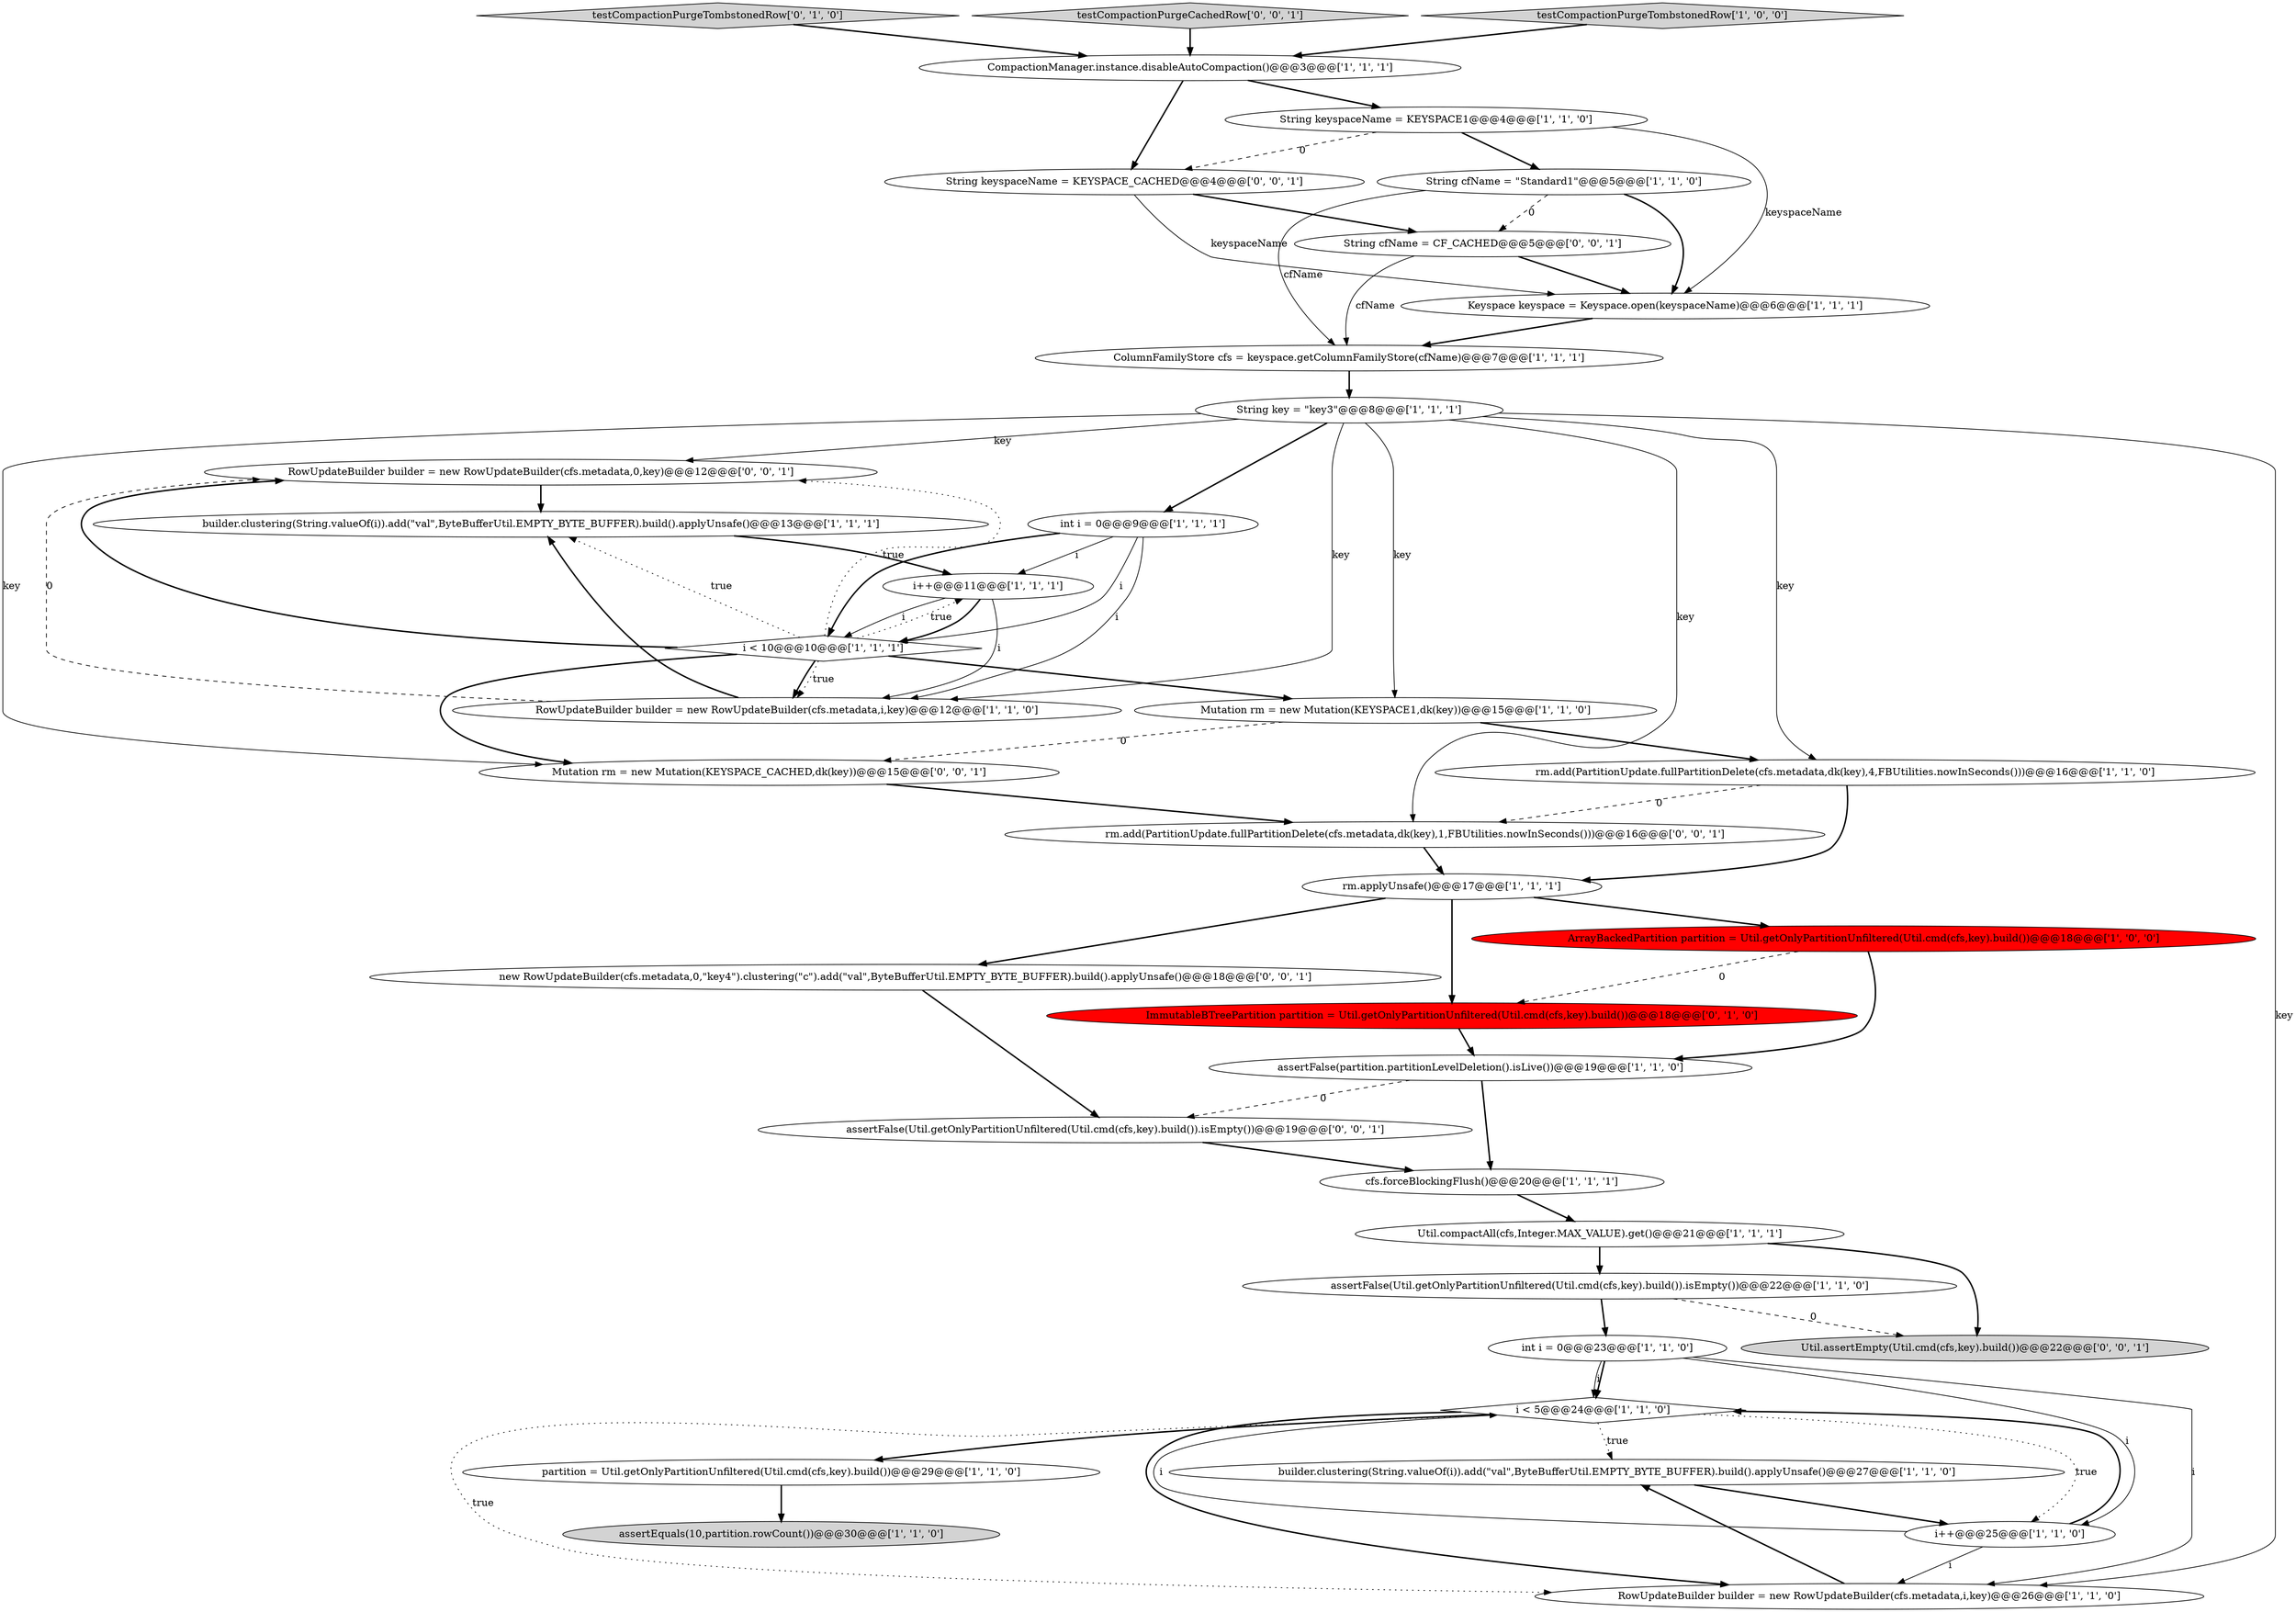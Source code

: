 digraph {
3 [style = filled, label = "rm.add(PartitionUpdate.fullPartitionDelete(cfs.metadata,dk(key),4,FBUtilities.nowInSeconds()))@@@16@@@['1', '1', '0']", fillcolor = white, shape = ellipse image = "AAA0AAABBB1BBB"];
10 [style = filled, label = "i < 10@@@10@@@['1', '1', '1']", fillcolor = white, shape = diamond image = "AAA0AAABBB1BBB"];
33 [style = filled, label = "Util.assertEmpty(Util.cmd(cfs,key).build())@@@22@@@['0', '0', '1']", fillcolor = lightgray, shape = ellipse image = "AAA0AAABBB3BBB"];
24 [style = filled, label = "Util.compactAll(cfs,Integer.MAX_VALUE).get()@@@21@@@['1', '1', '1']", fillcolor = white, shape = ellipse image = "AAA0AAABBB1BBB"];
32 [style = filled, label = "assertFalse(Util.getOnlyPartitionUnfiltered(Util.cmd(cfs,key).build()).isEmpty())@@@19@@@['0', '0', '1']", fillcolor = white, shape = ellipse image = "AAA0AAABBB3BBB"];
35 [style = filled, label = "RowUpdateBuilder builder = new RowUpdateBuilder(cfs.metadata,0,key)@@@12@@@['0', '0', '1']", fillcolor = white, shape = ellipse image = "AAA0AAABBB3BBB"];
21 [style = filled, label = "partition = Util.getOnlyPartitionUnfiltered(Util.cmd(cfs,key).build())@@@29@@@['1', '1', '0']", fillcolor = white, shape = ellipse image = "AAA0AAABBB1BBB"];
0 [style = filled, label = "Mutation rm = new Mutation(KEYSPACE1,dk(key))@@@15@@@['1', '1', '0']", fillcolor = white, shape = ellipse image = "AAA0AAABBB1BBB"];
14 [style = filled, label = "rm.applyUnsafe()@@@17@@@['1', '1', '1']", fillcolor = white, shape = ellipse image = "AAA0AAABBB1BBB"];
1 [style = filled, label = "int i = 0@@@9@@@['1', '1', '1']", fillcolor = white, shape = ellipse image = "AAA0AAABBB1BBB"];
27 [style = filled, label = "testCompactionPurgeTombstonedRow['0', '1', '0']", fillcolor = lightgray, shape = diamond image = "AAA0AAABBB2BBB"];
17 [style = filled, label = "String cfName = \"Standard1\"@@@5@@@['1', '1', '0']", fillcolor = white, shape = ellipse image = "AAA0AAABBB1BBB"];
23 [style = filled, label = "assertEquals(10,partition.rowCount())@@@30@@@['1', '1', '0']", fillcolor = lightgray, shape = ellipse image = "AAA0AAABBB1BBB"];
37 [style = filled, label = "String cfName = CF_CACHED@@@5@@@['0', '0', '1']", fillcolor = white, shape = ellipse image = "AAA0AAABBB3BBB"];
28 [style = filled, label = "ImmutableBTreePartition partition = Util.getOnlyPartitionUnfiltered(Util.cmd(cfs,key).build())@@@18@@@['0', '1', '0']", fillcolor = red, shape = ellipse image = "AAA1AAABBB2BBB"];
16 [style = filled, label = "String key = \"key3\"@@@8@@@['1', '1', '1']", fillcolor = white, shape = ellipse image = "AAA0AAABBB1BBB"];
20 [style = filled, label = "ColumnFamilyStore cfs = keyspace.getColumnFamilyStore(cfName)@@@7@@@['1', '1', '1']", fillcolor = white, shape = ellipse image = "AAA0AAABBB1BBB"];
18 [style = filled, label = "i < 5@@@24@@@['1', '1', '0']", fillcolor = white, shape = diamond image = "AAA0AAABBB1BBB"];
2 [style = filled, label = "ArrayBackedPartition partition = Util.getOnlyPartitionUnfiltered(Util.cmd(cfs,key).build())@@@18@@@['1', '0', '0']", fillcolor = red, shape = ellipse image = "AAA1AAABBB1BBB"];
31 [style = filled, label = "new RowUpdateBuilder(cfs.metadata,0,\"key4\").clustering(\"c\").add(\"val\",ByteBufferUtil.EMPTY_BYTE_BUFFER).build().applyUnsafe()@@@18@@@['0', '0', '1']", fillcolor = white, shape = ellipse image = "AAA0AAABBB3BBB"];
34 [style = filled, label = "rm.add(PartitionUpdate.fullPartitionDelete(cfs.metadata,dk(key),1,FBUtilities.nowInSeconds()))@@@16@@@['0', '0', '1']", fillcolor = white, shape = ellipse image = "AAA0AAABBB3BBB"];
25 [style = filled, label = "cfs.forceBlockingFlush()@@@20@@@['1', '1', '1']", fillcolor = white, shape = ellipse image = "AAA0AAABBB1BBB"];
36 [style = filled, label = "testCompactionPurgeCachedRow['0', '0', '1']", fillcolor = lightgray, shape = diamond image = "AAA0AAABBB3BBB"];
6 [style = filled, label = "builder.clustering(String.valueOf(i)).add(\"val\",ByteBufferUtil.EMPTY_BYTE_BUFFER).build().applyUnsafe()@@@13@@@['1', '1', '1']", fillcolor = white, shape = ellipse image = "AAA0AAABBB1BBB"];
11 [style = filled, label = "builder.clustering(String.valueOf(i)).add(\"val\",ByteBufferUtil.EMPTY_BYTE_BUFFER).build().applyUnsafe()@@@27@@@['1', '1', '0']", fillcolor = white, shape = ellipse image = "AAA0AAABBB1BBB"];
15 [style = filled, label = "int i = 0@@@23@@@['1', '1', '0']", fillcolor = white, shape = ellipse image = "AAA0AAABBB1BBB"];
30 [style = filled, label = "Mutation rm = new Mutation(KEYSPACE_CACHED,dk(key))@@@15@@@['0', '0', '1']", fillcolor = white, shape = ellipse image = "AAA0AAABBB3BBB"];
29 [style = filled, label = "String keyspaceName = KEYSPACE_CACHED@@@4@@@['0', '0', '1']", fillcolor = white, shape = ellipse image = "AAA0AAABBB3BBB"];
12 [style = filled, label = "i++@@@11@@@['1', '1', '1']", fillcolor = white, shape = ellipse image = "AAA0AAABBB1BBB"];
13 [style = filled, label = "String keyspaceName = KEYSPACE1@@@4@@@['1', '1', '0']", fillcolor = white, shape = ellipse image = "AAA0AAABBB1BBB"];
7 [style = filled, label = "RowUpdateBuilder builder = new RowUpdateBuilder(cfs.metadata,i,key)@@@12@@@['1', '1', '0']", fillcolor = white, shape = ellipse image = "AAA0AAABBB1BBB"];
9 [style = filled, label = "Keyspace keyspace = Keyspace.open(keyspaceName)@@@6@@@['1', '1', '1']", fillcolor = white, shape = ellipse image = "AAA0AAABBB1BBB"];
19 [style = filled, label = "RowUpdateBuilder builder = new RowUpdateBuilder(cfs.metadata,i,key)@@@26@@@['1', '1', '0']", fillcolor = white, shape = ellipse image = "AAA0AAABBB1BBB"];
22 [style = filled, label = "CompactionManager.instance.disableAutoCompaction()@@@3@@@['1', '1', '1']", fillcolor = white, shape = ellipse image = "AAA0AAABBB1BBB"];
5 [style = filled, label = "i++@@@25@@@['1', '1', '0']", fillcolor = white, shape = ellipse image = "AAA0AAABBB1BBB"];
26 [style = filled, label = "assertFalse(partition.partitionLevelDeletion().isLive())@@@19@@@['1', '1', '0']", fillcolor = white, shape = ellipse image = "AAA0AAABBB1BBB"];
4 [style = filled, label = "assertFalse(Util.getOnlyPartitionUnfiltered(Util.cmd(cfs,key).build()).isEmpty())@@@22@@@['1', '1', '0']", fillcolor = white, shape = ellipse image = "AAA0AAABBB1BBB"];
8 [style = filled, label = "testCompactionPurgeTombstonedRow['1', '0', '0']", fillcolor = lightgray, shape = diamond image = "AAA0AAABBB1BBB"];
0->3 [style = bold, label=""];
17->20 [style = solid, label="cfName"];
10->6 [style = dotted, label="true"];
2->26 [style = bold, label=""];
10->12 [style = dotted, label="true"];
16->0 [style = solid, label="key"];
35->6 [style = bold, label=""];
16->35 [style = solid, label="key"];
26->32 [style = dashed, label="0"];
13->29 [style = dashed, label="0"];
31->32 [style = bold, label=""];
17->9 [style = bold, label=""];
26->25 [style = bold, label=""];
3->14 [style = bold, label=""];
4->15 [style = bold, label=""];
36->22 [style = bold, label=""];
15->18 [style = solid, label="i"];
18->19 [style = bold, label=""];
22->29 [style = bold, label=""];
18->19 [style = dotted, label="true"];
10->35 [style = bold, label=""];
28->26 [style = bold, label=""];
9->20 [style = bold, label=""];
19->11 [style = bold, label=""];
14->28 [style = bold, label=""];
5->18 [style = bold, label=""];
29->37 [style = bold, label=""];
30->34 [style = bold, label=""];
13->9 [style = solid, label="keyspaceName"];
12->10 [style = solid, label="i"];
15->5 [style = solid, label="i"];
27->22 [style = bold, label=""];
10->7 [style = bold, label=""];
15->18 [style = bold, label=""];
15->19 [style = solid, label="i"];
16->3 [style = solid, label="key"];
16->30 [style = solid, label="key"];
10->35 [style = dotted, label="true"];
4->33 [style = dashed, label="0"];
8->22 [style = bold, label=""];
37->9 [style = bold, label=""];
37->20 [style = solid, label="cfName"];
24->33 [style = bold, label=""];
25->24 [style = bold, label=""];
13->17 [style = bold, label=""];
11->5 [style = bold, label=""];
18->11 [style = dotted, label="true"];
12->10 [style = bold, label=""];
24->4 [style = bold, label=""];
16->19 [style = solid, label="key"];
3->34 [style = dashed, label="0"];
20->16 [style = bold, label=""];
16->1 [style = bold, label=""];
16->7 [style = solid, label="key"];
1->12 [style = solid, label="i"];
10->0 [style = bold, label=""];
7->6 [style = bold, label=""];
14->31 [style = bold, label=""];
32->25 [style = bold, label=""];
1->10 [style = solid, label="i"];
5->18 [style = solid, label="i"];
2->28 [style = dashed, label="0"];
5->19 [style = solid, label="i"];
7->35 [style = dashed, label="0"];
0->30 [style = dashed, label="0"];
14->2 [style = bold, label=""];
34->14 [style = bold, label=""];
18->5 [style = dotted, label="true"];
17->37 [style = dashed, label="0"];
18->21 [style = bold, label=""];
16->34 [style = solid, label="key"];
29->9 [style = solid, label="keyspaceName"];
1->10 [style = bold, label=""];
12->7 [style = solid, label="i"];
10->30 [style = bold, label=""];
10->7 [style = dotted, label="true"];
22->13 [style = bold, label=""];
1->7 [style = solid, label="i"];
21->23 [style = bold, label=""];
6->12 [style = bold, label=""];
}
